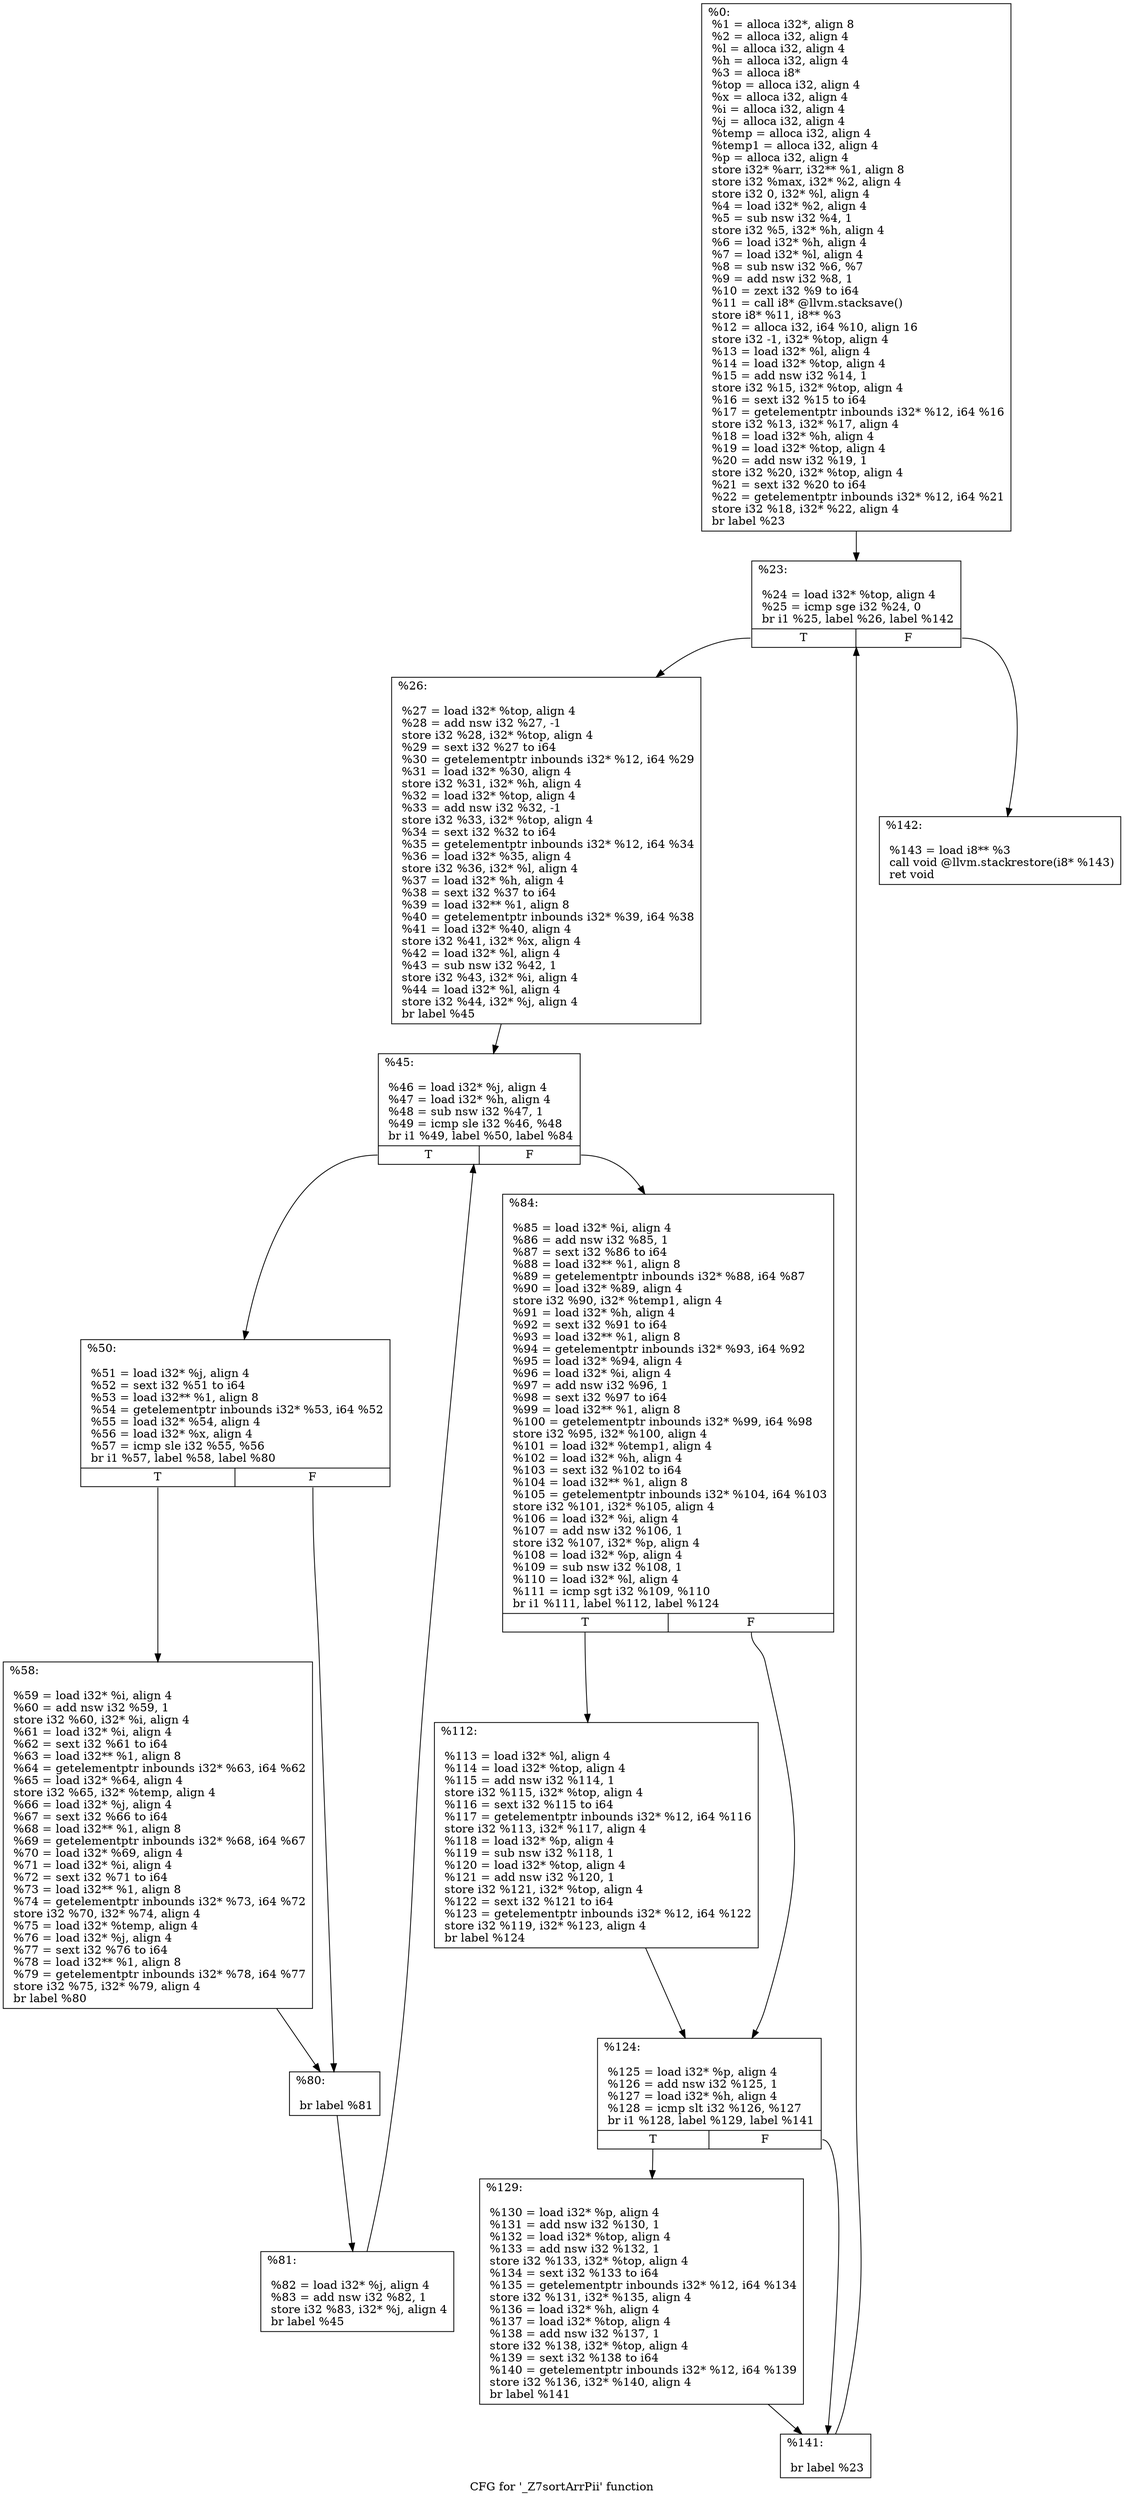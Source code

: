 digraph "CFG for '_Z7sortArrPii' function" {
	label="CFG for '_Z7sortArrPii' function";

	Node0x20732f0 [shape=record,label="{%0:\l  %1 = alloca i32*, align 8\l  %2 = alloca i32, align 4\l  %l = alloca i32, align 4\l  %h = alloca i32, align 4\l  %3 = alloca i8*\l  %top = alloca i32, align 4\l  %x = alloca i32, align 4\l  %i = alloca i32, align 4\l  %j = alloca i32, align 4\l  %temp = alloca i32, align 4\l  %temp1 = alloca i32, align 4\l  %p = alloca i32, align 4\l  store i32* %arr, i32** %1, align 8\l  store i32 %max, i32* %2, align 4\l  store i32 0, i32* %l, align 4\l  %4 = load i32* %2, align 4\l  %5 = sub nsw i32 %4, 1\l  store i32 %5, i32* %h, align 4\l  %6 = load i32* %h, align 4\l  %7 = load i32* %l, align 4\l  %8 = sub nsw i32 %6, %7\l  %9 = add nsw i32 %8, 1\l  %10 = zext i32 %9 to i64\l  %11 = call i8* @llvm.stacksave()\l  store i8* %11, i8** %3\l  %12 = alloca i32, i64 %10, align 16\l  store i32 -1, i32* %top, align 4\l  %13 = load i32* %l, align 4\l  %14 = load i32* %top, align 4\l  %15 = add nsw i32 %14, 1\l  store i32 %15, i32* %top, align 4\l  %16 = sext i32 %15 to i64\l  %17 = getelementptr inbounds i32* %12, i64 %16\l  store i32 %13, i32* %17, align 4\l  %18 = load i32* %h, align 4\l  %19 = load i32* %top, align 4\l  %20 = add nsw i32 %19, 1\l  store i32 %20, i32* %top, align 4\l  %21 = sext i32 %20 to i64\l  %22 = getelementptr inbounds i32* %12, i64 %21\l  store i32 %18, i32* %22, align 4\l  br label %23\l}"];
	Node0x20732f0 -> Node0x2078d00;
	Node0x2078d00 [shape=record,label="{%23:\l\l  %24 = load i32* %top, align 4\l  %25 = icmp sge i32 %24, 0\l  br i1 %25, label %26, label %142\l|{<s0>T|<s1>F}}"];
	Node0x2078d00:s0 -> Node0x2078ef0;
	Node0x2078d00:s1 -> Node0x2078f50;
	Node0x2078ef0 [shape=record,label="{%26:\l\l  %27 = load i32* %top, align 4\l  %28 = add nsw i32 %27, -1\l  store i32 %28, i32* %top, align 4\l  %29 = sext i32 %27 to i64\l  %30 = getelementptr inbounds i32* %12, i64 %29\l  %31 = load i32* %30, align 4\l  store i32 %31, i32* %h, align 4\l  %32 = load i32* %top, align 4\l  %33 = add nsw i32 %32, -1\l  store i32 %33, i32* %top, align 4\l  %34 = sext i32 %32 to i64\l  %35 = getelementptr inbounds i32* %12, i64 %34\l  %36 = load i32* %35, align 4\l  store i32 %36, i32* %l, align 4\l  %37 = load i32* %h, align 4\l  %38 = sext i32 %37 to i64\l  %39 = load i32** %1, align 8\l  %40 = getelementptr inbounds i32* %39, i64 %38\l  %41 = load i32* %40, align 4\l  store i32 %41, i32* %x, align 4\l  %42 = load i32* %l, align 4\l  %43 = sub nsw i32 %42, 1\l  store i32 %43, i32* %i, align 4\l  %44 = load i32* %l, align 4\l  store i32 %44, i32* %j, align 4\l  br label %45\l}"];
	Node0x2078ef0 -> Node0x2079eb0;
	Node0x2079eb0 [shape=record,label="{%45:\l\l  %46 = load i32* %j, align 4\l  %47 = load i32* %h, align 4\l  %48 = sub nsw i32 %47, 1\l  %49 = icmp sle i32 %46, %48\l  br i1 %49, label %50, label %84\l|{<s0>T|<s1>F}}"];
	Node0x2079eb0:s0 -> Node0x207a1b0;
	Node0x2079eb0:s1 -> Node0x207a210;
	Node0x207a1b0 [shape=record,label="{%50:\l\l  %51 = load i32* %j, align 4\l  %52 = sext i32 %51 to i64\l  %53 = load i32** %1, align 8\l  %54 = getelementptr inbounds i32* %53, i64 %52\l  %55 = load i32* %54, align 4\l  %56 = load i32* %x, align 4\l  %57 = icmp sle i32 %55, %56\l  br i1 %57, label %58, label %80\l|{<s0>T|<s1>F}}"];
	Node0x207a1b0:s0 -> Node0x207a700;
	Node0x207a1b0:s1 -> Node0x207a760;
	Node0x207a700 [shape=record,label="{%58:\l\l  %59 = load i32* %i, align 4\l  %60 = add nsw i32 %59, 1\l  store i32 %60, i32* %i, align 4\l  %61 = load i32* %i, align 4\l  %62 = sext i32 %61 to i64\l  %63 = load i32** %1, align 8\l  %64 = getelementptr inbounds i32* %63, i64 %62\l  %65 = load i32* %64, align 4\l  store i32 %65, i32* %temp, align 4\l  %66 = load i32* %j, align 4\l  %67 = sext i32 %66 to i64\l  %68 = load i32** %1, align 8\l  %69 = getelementptr inbounds i32* %68, i64 %67\l  %70 = load i32* %69, align 4\l  %71 = load i32* %i, align 4\l  %72 = sext i32 %71 to i64\l  %73 = load i32** %1, align 8\l  %74 = getelementptr inbounds i32* %73, i64 %72\l  store i32 %70, i32* %74, align 4\l  %75 = load i32* %temp, align 4\l  %76 = load i32* %j, align 4\l  %77 = sext i32 %76 to i64\l  %78 = load i32** %1, align 8\l  %79 = getelementptr inbounds i32* %78, i64 %77\l  store i32 %75, i32* %79, align 4\l  br label %80\l}"];
	Node0x207a700 -> Node0x207a760;
	Node0x207a760 [shape=record,label="{%80:\l\l  br label %81\l}"];
	Node0x207a760 -> Node0x207b840;
	Node0x207b840 [shape=record,label="{%81:\l\l  %82 = load i32* %j, align 4\l  %83 = add nsw i32 %82, 1\l  store i32 %83, i32* %j, align 4\l  br label %45\l}"];
	Node0x207b840 -> Node0x2079eb0;
	Node0x207a210 [shape=record,label="{%84:\l\l  %85 = load i32* %i, align 4\l  %86 = add nsw i32 %85, 1\l  %87 = sext i32 %86 to i64\l  %88 = load i32** %1, align 8\l  %89 = getelementptr inbounds i32* %88, i64 %87\l  %90 = load i32* %89, align 4\l  store i32 %90, i32* %temp1, align 4\l  %91 = load i32* %h, align 4\l  %92 = sext i32 %91 to i64\l  %93 = load i32** %1, align 8\l  %94 = getelementptr inbounds i32* %93, i64 %92\l  %95 = load i32* %94, align 4\l  %96 = load i32* %i, align 4\l  %97 = add nsw i32 %96, 1\l  %98 = sext i32 %97 to i64\l  %99 = load i32** %1, align 8\l  %100 = getelementptr inbounds i32* %99, i64 %98\l  store i32 %95, i32* %100, align 4\l  %101 = load i32* %temp1, align 4\l  %102 = load i32* %h, align 4\l  %103 = sext i32 %102 to i64\l  %104 = load i32** %1, align 8\l  %105 = getelementptr inbounds i32* %104, i64 %103\l  store i32 %101, i32* %105, align 4\l  %106 = load i32* %i, align 4\l  %107 = add nsw i32 %106, 1\l  store i32 %107, i32* %p, align 4\l  %108 = load i32* %p, align 4\l  %109 = sub nsw i32 %108, 1\l  %110 = load i32* %l, align 4\l  %111 = icmp sgt i32 %109, %110\l  br i1 %111, label %112, label %124\l|{<s0>T|<s1>F}}"];
	Node0x207a210:s0 -> Node0x207cb90;
	Node0x207a210:s1 -> Node0x207cbf0;
	Node0x207cb90 [shape=record,label="{%112:\l\l  %113 = load i32* %l, align 4\l  %114 = load i32* %top, align 4\l  %115 = add nsw i32 %114, 1\l  store i32 %115, i32* %top, align 4\l  %116 = sext i32 %115 to i64\l  %117 = getelementptr inbounds i32* %12, i64 %116\l  store i32 %113, i32* %117, align 4\l  %118 = load i32* %p, align 4\l  %119 = sub nsw i32 %118, 1\l  %120 = load i32* %top, align 4\l  %121 = add nsw i32 %120, 1\l  store i32 %121, i32* %top, align 4\l  %122 = sext i32 %121 to i64\l  %123 = getelementptr inbounds i32* %12, i64 %122\l  store i32 %119, i32* %123, align 4\l  br label %124\l}"];
	Node0x207cb90 -> Node0x207cbf0;
	Node0x207cbf0 [shape=record,label="{%124:\l\l  %125 = load i32* %p, align 4\l  %126 = add nsw i32 %125, 1\l  %127 = load i32* %h, align 4\l  %128 = icmp slt i32 %126, %127\l  br i1 %128, label %129, label %141\l|{<s0>T|<s1>F}}"];
	Node0x207cbf0:s0 -> Node0x207ac60;
	Node0x207cbf0:s1 -> Node0x207acc0;
	Node0x207ac60 [shape=record,label="{%129:\l\l  %130 = load i32* %p, align 4\l  %131 = add nsw i32 %130, 1\l  %132 = load i32* %top, align 4\l  %133 = add nsw i32 %132, 1\l  store i32 %133, i32* %top, align 4\l  %134 = sext i32 %133 to i64\l  %135 = getelementptr inbounds i32* %12, i64 %134\l  store i32 %131, i32* %135, align 4\l  %136 = load i32* %h, align 4\l  %137 = load i32* %top, align 4\l  %138 = add nsw i32 %137, 1\l  store i32 %138, i32* %top, align 4\l  %139 = sext i32 %138 to i64\l  %140 = getelementptr inbounds i32* %12, i64 %139\l  store i32 %136, i32* %140, align 4\l  br label %141\l}"];
	Node0x207ac60 -> Node0x207acc0;
	Node0x207acc0 [shape=record,label="{%141:\l\l  br label %23\l}"];
	Node0x207acc0 -> Node0x2078d00;
	Node0x2078f50 [shape=record,label="{%142:\l\l  %143 = load i8** %3\l  call void @llvm.stackrestore(i8* %143)\l  ret void\l}"];
}
